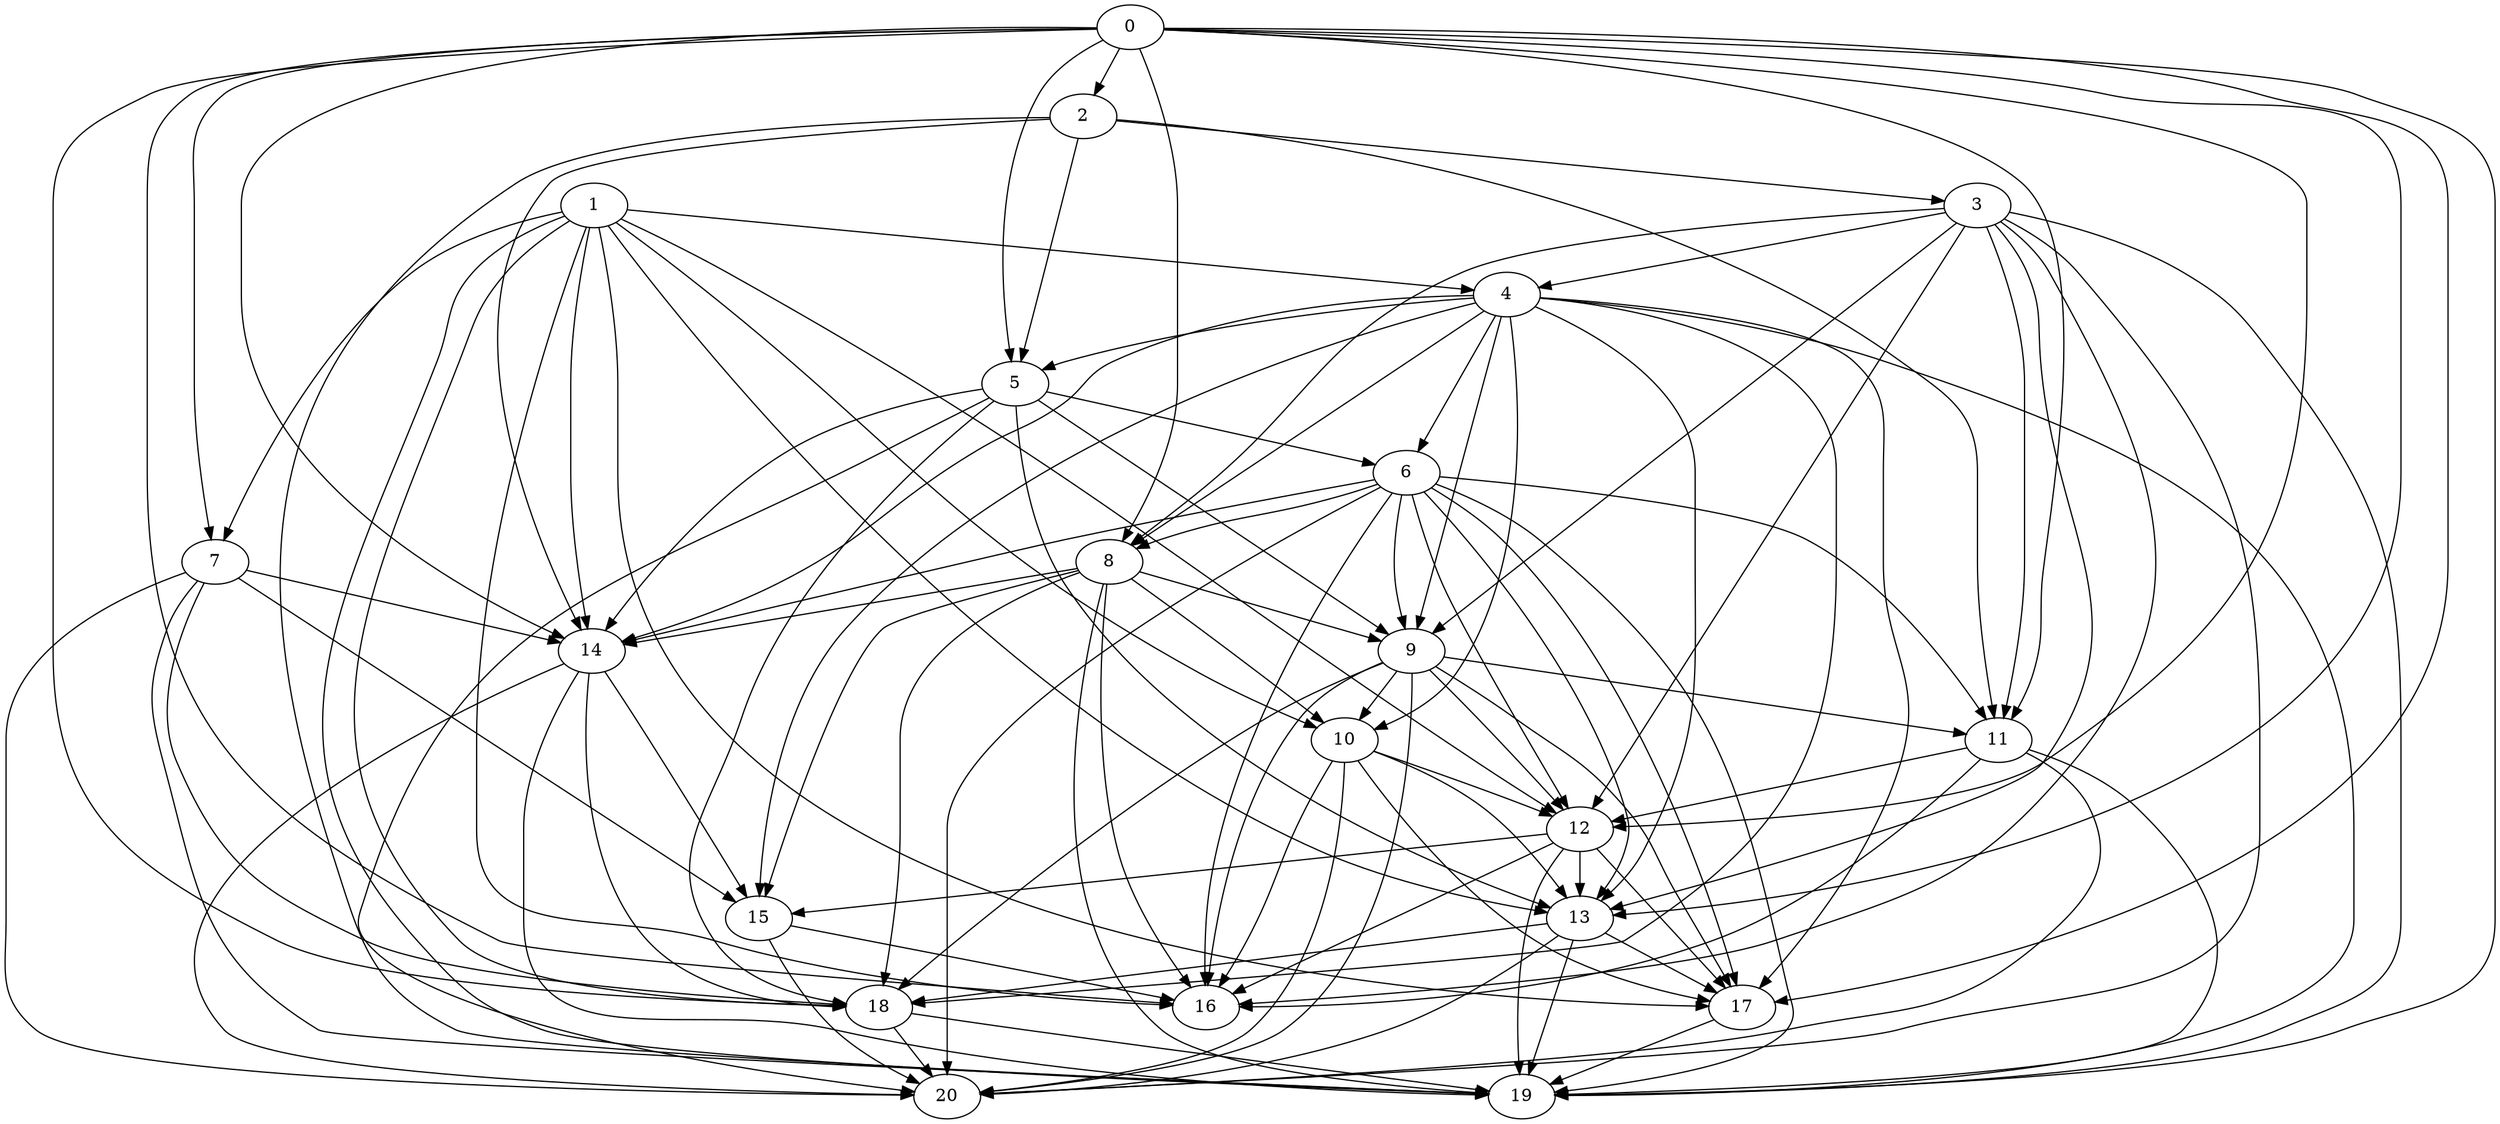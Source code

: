 digraph "Random_Nodes_21_Density_5.19_CCR_0.10_WeightType_Random" {
	graph ["Duplicate states"=0,
		GraphType=Random,
		"Max states in OPEN"=0,
		Modes="120000ms; topo-ordered tasks, ; Pruning: task equivalence, fixed order ready list, ; F-value: ; Optimisation: best schedule length (\
SL) optimisation on equal, ",
		NumberOfTasks=21,
		"Pruned using list schedule length"=9,
		"States removed from OPEN"=0,
		TargetSystem="Homogeneous-2",
		"Time to schedule (ms)"=81,
		"Total idle time"=2073,
		"Total schedule length"=4565,
		"Total sequential time"=6677,
		"Total states created"=68
	];
	0	["Finish time"=144,
		Processor=0,
		"Start time"=0,
		Weight=144];
	2	["Finish time"=577,
		Processor=0,
		"Start time"=144,
		Weight=433];
	0 -> 2	[Weight=8];
	5	["Finish time"=1345,
		Processor=0,
		"Start time"=1009,
		Weight=336];
	0 -> 5	[Weight=5];
	8	["Finish time"=2162,
		Processor=0,
		"Start time"=1729,
		Weight=433];
	0 -> 8	[Weight=2];
	11	["Finish time"=2931,
		Processor=0,
		"Start time"=2498,
		Weight=433];
	0 -> 11	[Weight=7];
	12	["Finish time"=3219,
		Processor=0,
		"Start time"=2931,
		Weight=288];
	0 -> 12	[Weight=5];
	13	["Finish time"=3700,
		Processor=0,
		"Start time"=3219,
		Weight=481];
	0 -> 13	[Weight=3];
	7	["Finish time"=432,
		Processor=1,
		"Start time"=240,
		Weight=192];
	0 -> 7	[Weight=2];
	14	["Finish time"=2508,
		Processor=1,
		"Start time"=2172,
		Weight=336];
	0 -> 14	[Weight=9];
	17	["Finish time"=4181,
		Processor=0,
		"Start time"=3700,
		Weight=481];
	0 -> 17	[Weight=2];
	18	["Finish time"=4089,
		Processor=1,
		"Start time"=3705,
		Weight=384];
	0 -> 18	[Weight=6];
	19	["Finish time"=4565,
		Processor=0,
		"Start time"=4181,
		Weight=384];
	0 -> 19	[Weight=10];
	16	["Finish time"=3702,
		Processor=1,
		"Start time"=3414,
		Weight=288];
	0 -> 16	[Weight=10];
	3	["Finish time"=673,
		Processor=0,
		"Start time"=577,
		Weight=96];
	2 -> 3	[Weight=3];
	2 -> 5	[Weight=6];
	2 -> 11	[Weight=5];
	2 -> 14	[Weight=2];
	2 -> 19	[Weight=7];
	1	["Finish time"=240,
		Processor=1,
		"Start time"=0,
		Weight=240];
	4	["Finish time"=1009,
		Processor=0,
		"Start time"=673,
		Weight=336];
	1 -> 4	[Weight=9];
	10	["Finish time"=2892,
		Processor=1,
		"Start time"=2508,
		Weight=384];
	1 -> 10	[Weight=3];
	1 -> 12	[Weight=8];
	1 -> 13	[Weight=9];
	1 -> 7	[Weight=4];
	1 -> 14	[Weight=2];
	1 -> 17	[Weight=9];
	1 -> 18	[Weight=8];
	1 -> 19	[Weight=6];
	1 -> 16	[Weight=8];
	3 -> 4	[Weight=6];
	3 -> 8	[Weight=9];
	9	["Finish time"=2498,
		Processor=0,
		"Start time"=2162,
		Weight=336];
	3 -> 9	[Weight=10];
	3 -> 11	[Weight=3];
	3 -> 12	[Weight=6];
	3 -> 13	[Weight=5];
	3 -> 19	[Weight=9];
	3 -> 16	[Weight=7];
	20	["Finish time"=4185,
		Processor=1,
		"Start time"=4089,
		Weight=96];
	3 -> 20	[Weight=10];
	4 -> 5	[Weight=5];
	6	["Finish time"=1729,
		Processor=0,
		"Start time"=1345,
		Weight=384];
	4 -> 6	[Weight=3];
	4 -> 8	[Weight=3];
	4 -> 9	[Weight=2];
	4 -> 10	[Weight=9];
	4 -> 13	[Weight=5];
	4 -> 14	[Weight=3];
	4 -> 17	[Weight=10];
	4 -> 18	[Weight=5];
	15	["Finish time"=3414,
		Processor=1,
		"Start time"=3222,
		Weight=192];
	4 -> 15	[Weight=9];
	4 -> 19	[Weight=4];
	5 -> 6	[Weight=10];
	5 -> 9	[Weight=8];
	5 -> 13	[Weight=4];
	5 -> 14	[Weight=9];
	5 -> 18	[Weight=4];
	5 -> 20	[Weight=9];
	6 -> 8	[Weight=7];
	6 -> 9	[Weight=5];
	6 -> 11	[Weight=5];
	6 -> 12	[Weight=10];
	6 -> 13	[Weight=5];
	6 -> 14	[Weight=5];
	6 -> 17	[Weight=8];
	6 -> 19	[Weight=5];
	6 -> 16	[Weight=7];
	6 -> 20	[Weight=5];
	8 -> 9	[Weight=7];
	8 -> 10	[Weight=9];
	8 -> 14	[Weight=10];
	8 -> 18	[Weight=10];
	8 -> 15	[Weight=5];
	8 -> 19	[Weight=3];
	8 -> 16	[Weight=8];
	9 -> 11	[Weight=6];
	9 -> 10	[Weight=9];
	9 -> 12	[Weight=5];
	9 -> 17	[Weight=6];
	9 -> 18	[Weight=2];
	9 -> 16	[Weight=3];
	9 -> 20	[Weight=5];
	11 -> 12	[Weight=10];
	11 -> 19	[Weight=9];
	11 -> 16	[Weight=4];
	11 -> 20	[Weight=6];
	10 -> 12	[Weight=8];
	10 -> 13	[Weight=8];
	10 -> 17	[Weight=5];
	10 -> 16	[Weight=7];
	10 -> 20	[Weight=5];
	12 -> 13	[Weight=2];
	12 -> 17	[Weight=2];
	12 -> 15	[Weight=3];
	12 -> 19	[Weight=9];
	12 -> 16	[Weight=2];
	13 -> 17	[Weight=8];
	13 -> 18	[Weight=5];
	13 -> 19	[Weight=8];
	13 -> 20	[Weight=8];
	7 -> 14	[Weight=3];
	7 -> 18	[Weight=4];
	7 -> 15	[Weight=2];
	7 -> 19	[Weight=3];
	7 -> 20	[Weight=10];
	14 -> 18	[Weight=2];
	14 -> 15	[Weight=6];
	14 -> 19	[Weight=4];
	14 -> 20	[Weight=6];
	17 -> 19	[Weight=6];
	18 -> 19	[Weight=9];
	18 -> 20	[Weight=10];
	15 -> 16	[Weight=9];
	15 -> 20	[Weight=10];
}
